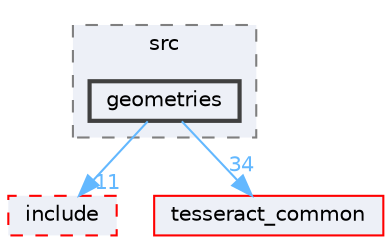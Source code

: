 digraph "tesseract_geometry/src/geometries"
{
 // LATEX_PDF_SIZE
  bgcolor="transparent";
  edge [fontname=Helvetica,fontsize=10,labelfontname=Helvetica,labelfontsize=10];
  node [fontname=Helvetica,fontsize=10,shape=box,height=0.2,width=0.4];
  compound=true
  subgraph clusterdir_518827a36db9e0d1b0ddbf7a4d382ee5 {
    graph [ bgcolor="#edf0f7", pencolor="grey50", label="src", fontname=Helvetica,fontsize=10 style="filled,dashed", URL="dir_518827a36db9e0d1b0ddbf7a4d382ee5.html",tooltip=""]
  dir_ca6410132d275fb332d7a4d40bf512ae [label="geometries", fillcolor="#edf0f7", color="grey25", style="filled,bold", URL="dir_ca6410132d275fb332d7a4d40bf512ae.html",tooltip=""];
  }
  dir_3e64adf61603040208d11bd9b87bd5fd [label="include", fillcolor="#edf0f7", color="red", style="filled,dashed", URL="dir_3e64adf61603040208d11bd9b87bd5fd.html",tooltip=""];
  dir_8430b83f3af685b4c96d298a32e9aa37 [label="tesseract_common", fillcolor="#edf0f7", color="red", style="filled", URL="dir_8430b83f3af685b4c96d298a32e9aa37.html",tooltip=""];
  dir_ca6410132d275fb332d7a4d40bf512ae->dir_3e64adf61603040208d11bd9b87bd5fd [headlabel="11", labeldistance=1.5 headhref="dir_000019_000033.html" color="steelblue1" fontcolor="steelblue1"];
  dir_ca6410132d275fb332d7a4d40bf512ae->dir_8430b83f3af685b4c96d298a32e9aa37 [headlabel="34", labeldistance=1.5 headhref="dir_000019_000075.html" color="steelblue1" fontcolor="steelblue1"];
}
